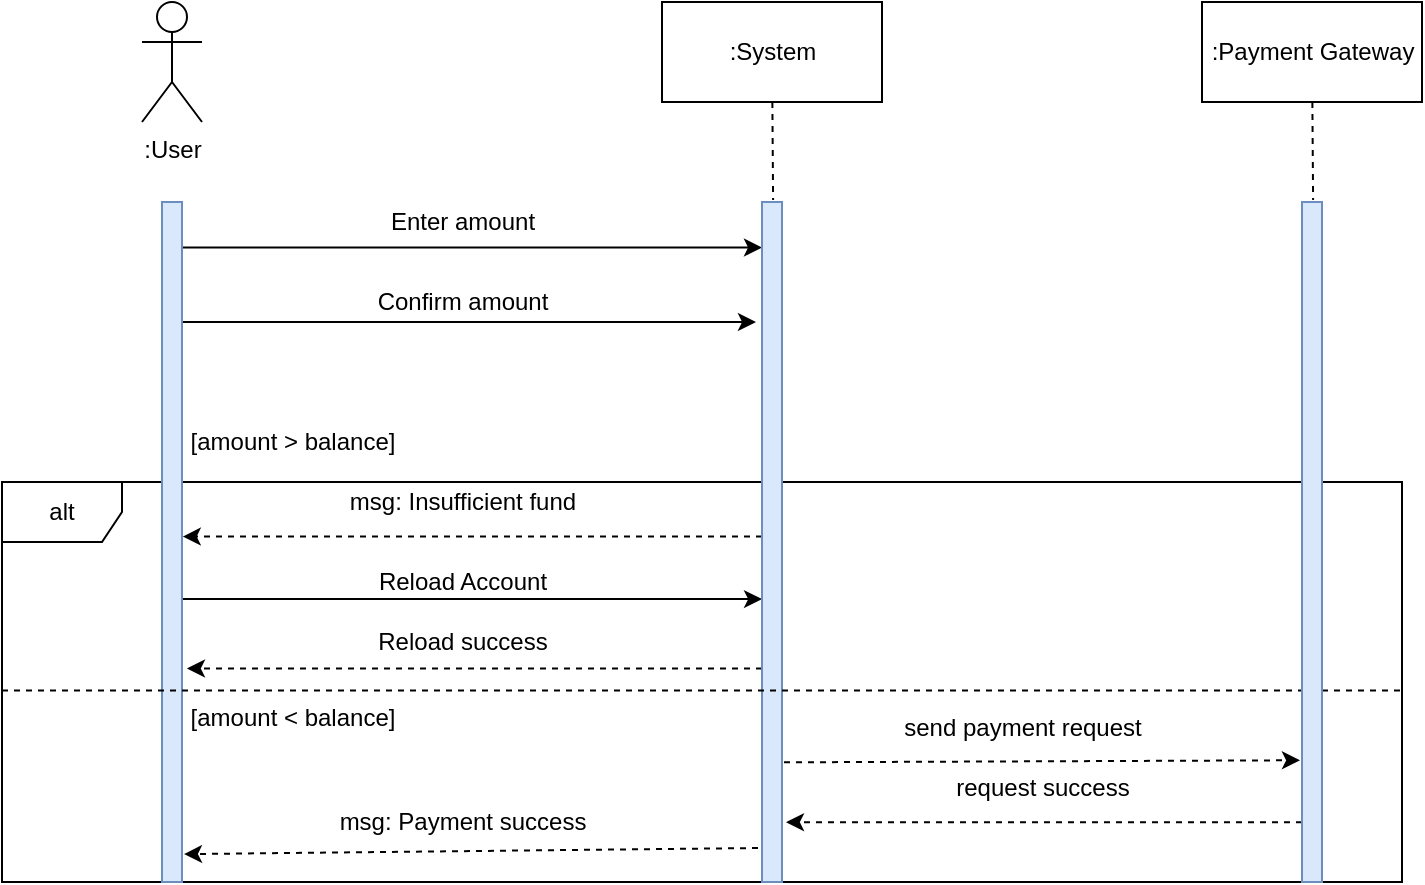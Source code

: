<mxfile version="20.0.3" type="github">
  <diagram id="ZwW07S6iAaksKrNR2uAr" name="Page-1">
    <mxGraphModel dx="1422" dy="808" grid="1" gridSize="10" guides="1" tooltips="1" connect="1" arrows="1" fold="1" page="1" pageScale="1" pageWidth="850" pageHeight="1100" math="0" shadow="0">
      <root>
        <mxCell id="0" />
        <mxCell id="1" parent="0" />
        <mxCell id="UzSunbQM4isWe2imaI03-1" value="alt" style="shape=umlFrame;whiteSpace=wrap;html=1;" vertex="1" parent="1">
          <mxGeometry x="160" y="600" width="700" height="200" as="geometry" />
        </mxCell>
        <mxCell id="UzSunbQM4isWe2imaI03-2" value=":User" style="shape=umlActor;verticalLabelPosition=bottom;verticalAlign=top;html=1;outlineConnect=0;" vertex="1" parent="1">
          <mxGeometry x="230" y="360" width="30" height="60" as="geometry" />
        </mxCell>
        <mxCell id="UzSunbQM4isWe2imaI03-3" style="rounded=0;orthogonalLoop=1;jettySize=auto;html=1;entryX=0;entryY=0.067;entryDx=0;entryDy=0;entryPerimeter=0;" edge="1" parent="1" source="UzSunbQM4isWe2imaI03-6" target="UzSunbQM4isWe2imaI03-10">
          <mxGeometry relative="1" as="geometry" />
        </mxCell>
        <mxCell id="UzSunbQM4isWe2imaI03-4" style="edgeStyle=none;rounded=0;orthogonalLoop=1;jettySize=auto;html=1;" edge="1" parent="1" source="UzSunbQM4isWe2imaI03-6">
          <mxGeometry relative="1" as="geometry">
            <mxPoint x="537" y="520" as="targetPoint" />
          </mxGeometry>
        </mxCell>
        <mxCell id="UzSunbQM4isWe2imaI03-5" style="edgeStyle=none;rounded=0;orthogonalLoop=1;jettySize=auto;html=1;entryX=0.003;entryY=0.584;entryDx=0;entryDy=0;entryPerimeter=0;endArrow=classic;endFill=1;" edge="1" parent="1" source="UzSunbQM4isWe2imaI03-6" target="UzSunbQM4isWe2imaI03-10">
          <mxGeometry relative="1" as="geometry" />
        </mxCell>
        <mxCell id="UzSunbQM4isWe2imaI03-6" value="" style="html=1;points=[];perimeter=orthogonalPerimeter;fillColor=#dae8fc;strokeColor=#6c8ebf;" vertex="1" parent="1">
          <mxGeometry x="240" y="460" width="10" height="340" as="geometry" />
        </mxCell>
        <mxCell id="UzSunbQM4isWe2imaI03-7" style="edgeStyle=none;rounded=0;orthogonalLoop=1;jettySize=auto;html=1;entryX=1.038;entryY=0.492;entryDx=0;entryDy=0;entryPerimeter=0;dashed=1;" edge="1" parent="1" source="UzSunbQM4isWe2imaI03-10" target="UzSunbQM4isWe2imaI03-6">
          <mxGeometry relative="1" as="geometry" />
        </mxCell>
        <mxCell id="UzSunbQM4isWe2imaI03-8" style="edgeStyle=none;rounded=0;orthogonalLoop=1;jettySize=auto;html=1;entryX=1.1;entryY=0.959;entryDx=0;entryDy=0;entryPerimeter=0;dashed=1;exitX=-0.2;exitY=0.95;exitDx=0;exitDy=0;exitPerimeter=0;" edge="1" parent="1" source="UzSunbQM4isWe2imaI03-10" target="UzSunbQM4isWe2imaI03-6">
          <mxGeometry relative="1" as="geometry">
            <mxPoint x="540" y="759.2" as="sourcePoint" />
            <mxPoint x="251.07" y="759.2" as="targetPoint" />
          </mxGeometry>
        </mxCell>
        <mxCell id="UzSunbQM4isWe2imaI03-9" style="edgeStyle=none;rounded=0;orthogonalLoop=1;jettySize=auto;html=1;entryX=1.245;entryY=0.686;entryDx=0;entryDy=0;entryPerimeter=0;dashed=1;endArrow=classic;endFill=1;" edge="1" parent="1" source="UzSunbQM4isWe2imaI03-10" target="UzSunbQM4isWe2imaI03-6">
          <mxGeometry relative="1" as="geometry" />
        </mxCell>
        <mxCell id="UzSunbQM4isWe2imaI03-27" style="edgeStyle=none;rounded=0;orthogonalLoop=1;jettySize=auto;html=1;entryX=-0.1;entryY=0.821;entryDx=0;entryDy=0;entryPerimeter=0;exitX=1.1;exitY=0.824;exitDx=0;exitDy=0;exitPerimeter=0;dashed=1;" edge="1" parent="1" source="UzSunbQM4isWe2imaI03-10" target="UzSunbQM4isWe2imaI03-22">
          <mxGeometry relative="1" as="geometry" />
        </mxCell>
        <mxCell id="UzSunbQM4isWe2imaI03-10" value="" style="html=1;points=[];perimeter=orthogonalPerimeter;fillColor=#dae8fc;strokeColor=#6c8ebf;" vertex="1" parent="1">
          <mxGeometry x="540" y="460" width="10" height="340" as="geometry" />
        </mxCell>
        <mxCell id="UzSunbQM4isWe2imaI03-11" style="edgeStyle=none;rounded=0;orthogonalLoop=1;jettySize=auto;html=1;entryX=0.555;entryY=-0.003;entryDx=0;entryDy=0;entryPerimeter=0;dashed=1;endArrow=none;endFill=0;" edge="1" parent="1" source="UzSunbQM4isWe2imaI03-12" target="UzSunbQM4isWe2imaI03-10">
          <mxGeometry relative="1" as="geometry" />
        </mxCell>
        <mxCell id="UzSunbQM4isWe2imaI03-12" value=":System" style="html=1;" vertex="1" parent="1">
          <mxGeometry x="490" y="360" width="110" height="50" as="geometry" />
        </mxCell>
        <mxCell id="UzSunbQM4isWe2imaI03-13" value="Enter amount" style="text;html=1;align=center;verticalAlign=middle;resizable=0;points=[];autosize=1;strokeColor=none;fillColor=none;" vertex="1" parent="1">
          <mxGeometry x="350" y="460" width="80" height="20" as="geometry" />
        </mxCell>
        <mxCell id="UzSunbQM4isWe2imaI03-14" value="msg: Insufficient fund" style="text;html=1;align=center;verticalAlign=middle;resizable=0;points=[];autosize=1;strokeColor=none;fillColor=none;" vertex="1" parent="1">
          <mxGeometry x="330" y="600" width="120" height="20" as="geometry" />
        </mxCell>
        <mxCell id="UzSunbQM4isWe2imaI03-15" value="Confirm amount" style="text;html=1;align=center;verticalAlign=middle;resizable=0;points=[];autosize=1;strokeColor=none;fillColor=none;" vertex="1" parent="1">
          <mxGeometry x="340" y="500" width="100" height="20" as="geometry" />
        </mxCell>
        <mxCell id="UzSunbQM4isWe2imaI03-16" value="msg: Payment success" style="text;html=1;align=center;verticalAlign=middle;resizable=0;points=[];autosize=1;strokeColor=none;fillColor=none;" vertex="1" parent="1">
          <mxGeometry x="330" y="760" width="120" height="20" as="geometry" />
        </mxCell>
        <mxCell id="UzSunbQM4isWe2imaI03-17" value="" style="line;strokeWidth=1;fillColor=none;align=left;verticalAlign=middle;spacingTop=-1;spacingLeft=3;spacingRight=3;rotatable=0;labelPosition=right;points=[];portConstraint=eastwest;dashed=1;" vertex="1" parent="1">
          <mxGeometry x="160" y="700" width="700" height="8.62" as="geometry" />
        </mxCell>
        <mxCell id="UzSunbQM4isWe2imaI03-18" value="[amount &amp;gt; balance]" style="text;html=1;align=center;verticalAlign=middle;resizable=0;points=[];autosize=1;strokeColor=none;fillColor=none;" vertex="1" parent="1">
          <mxGeometry x="250" y="570" width="110" height="20" as="geometry" />
        </mxCell>
        <mxCell id="UzSunbQM4isWe2imaI03-19" value="[amount &amp;lt; balance]" style="text;html=1;align=center;verticalAlign=middle;resizable=0;points=[];autosize=1;strokeColor=none;fillColor=none;" vertex="1" parent="1">
          <mxGeometry x="250" y="708" width="110" height="20" as="geometry" />
        </mxCell>
        <mxCell id="UzSunbQM4isWe2imaI03-20" value="Reload Account" style="text;html=1;align=center;verticalAlign=middle;resizable=0;points=[];autosize=1;strokeColor=none;fillColor=none;" vertex="1" parent="1">
          <mxGeometry x="345" y="640" width="90" height="20" as="geometry" />
        </mxCell>
        <mxCell id="UzSunbQM4isWe2imaI03-21" value="Reload success" style="text;html=1;align=center;verticalAlign=middle;resizable=0;points=[];autosize=1;strokeColor=none;fillColor=none;" vertex="1" parent="1">
          <mxGeometry x="345" y="670" width="90" height="20" as="geometry" />
        </mxCell>
        <mxCell id="UzSunbQM4isWe2imaI03-31" style="edgeStyle=none;rounded=0;orthogonalLoop=1;jettySize=auto;html=1;entryX=1.2;entryY=0.912;entryDx=0;entryDy=0;entryPerimeter=0;dashed=1;" edge="1" parent="1" source="UzSunbQM4isWe2imaI03-22" target="UzSunbQM4isWe2imaI03-10">
          <mxGeometry relative="1" as="geometry" />
        </mxCell>
        <mxCell id="UzSunbQM4isWe2imaI03-22" value="" style="html=1;points=[];perimeter=orthogonalPerimeter;fillColor=#dae8fc;strokeColor=#6c8ebf;" vertex="1" parent="1">
          <mxGeometry x="810" y="460" width="10" height="340" as="geometry" />
        </mxCell>
        <mxCell id="UzSunbQM4isWe2imaI03-23" style="edgeStyle=none;rounded=0;orthogonalLoop=1;jettySize=auto;html=1;entryX=0.555;entryY=-0.003;entryDx=0;entryDy=0;entryPerimeter=0;dashed=1;endArrow=none;endFill=0;" edge="1" parent="1" source="UzSunbQM4isWe2imaI03-24">
          <mxGeometry relative="1" as="geometry">
            <mxPoint x="815.55" y="458.98" as="targetPoint" />
          </mxGeometry>
        </mxCell>
        <mxCell id="UzSunbQM4isWe2imaI03-24" value=":Payment Gateway" style="html=1;" vertex="1" parent="1">
          <mxGeometry x="760" y="360" width="110" height="50" as="geometry" />
        </mxCell>
        <mxCell id="UzSunbQM4isWe2imaI03-28" value="send payment request" style="text;html=1;align=center;verticalAlign=middle;resizable=0;points=[];autosize=1;strokeColor=none;fillColor=none;" vertex="1" parent="1">
          <mxGeometry x="600" y="708" width="140" height="30" as="geometry" />
        </mxCell>
        <mxCell id="UzSunbQM4isWe2imaI03-32" value="request success" style="text;html=1;align=center;verticalAlign=middle;resizable=0;points=[];autosize=1;strokeColor=none;fillColor=none;" vertex="1" parent="1">
          <mxGeometry x="625" y="738" width="110" height="30" as="geometry" />
        </mxCell>
      </root>
    </mxGraphModel>
  </diagram>
</mxfile>
